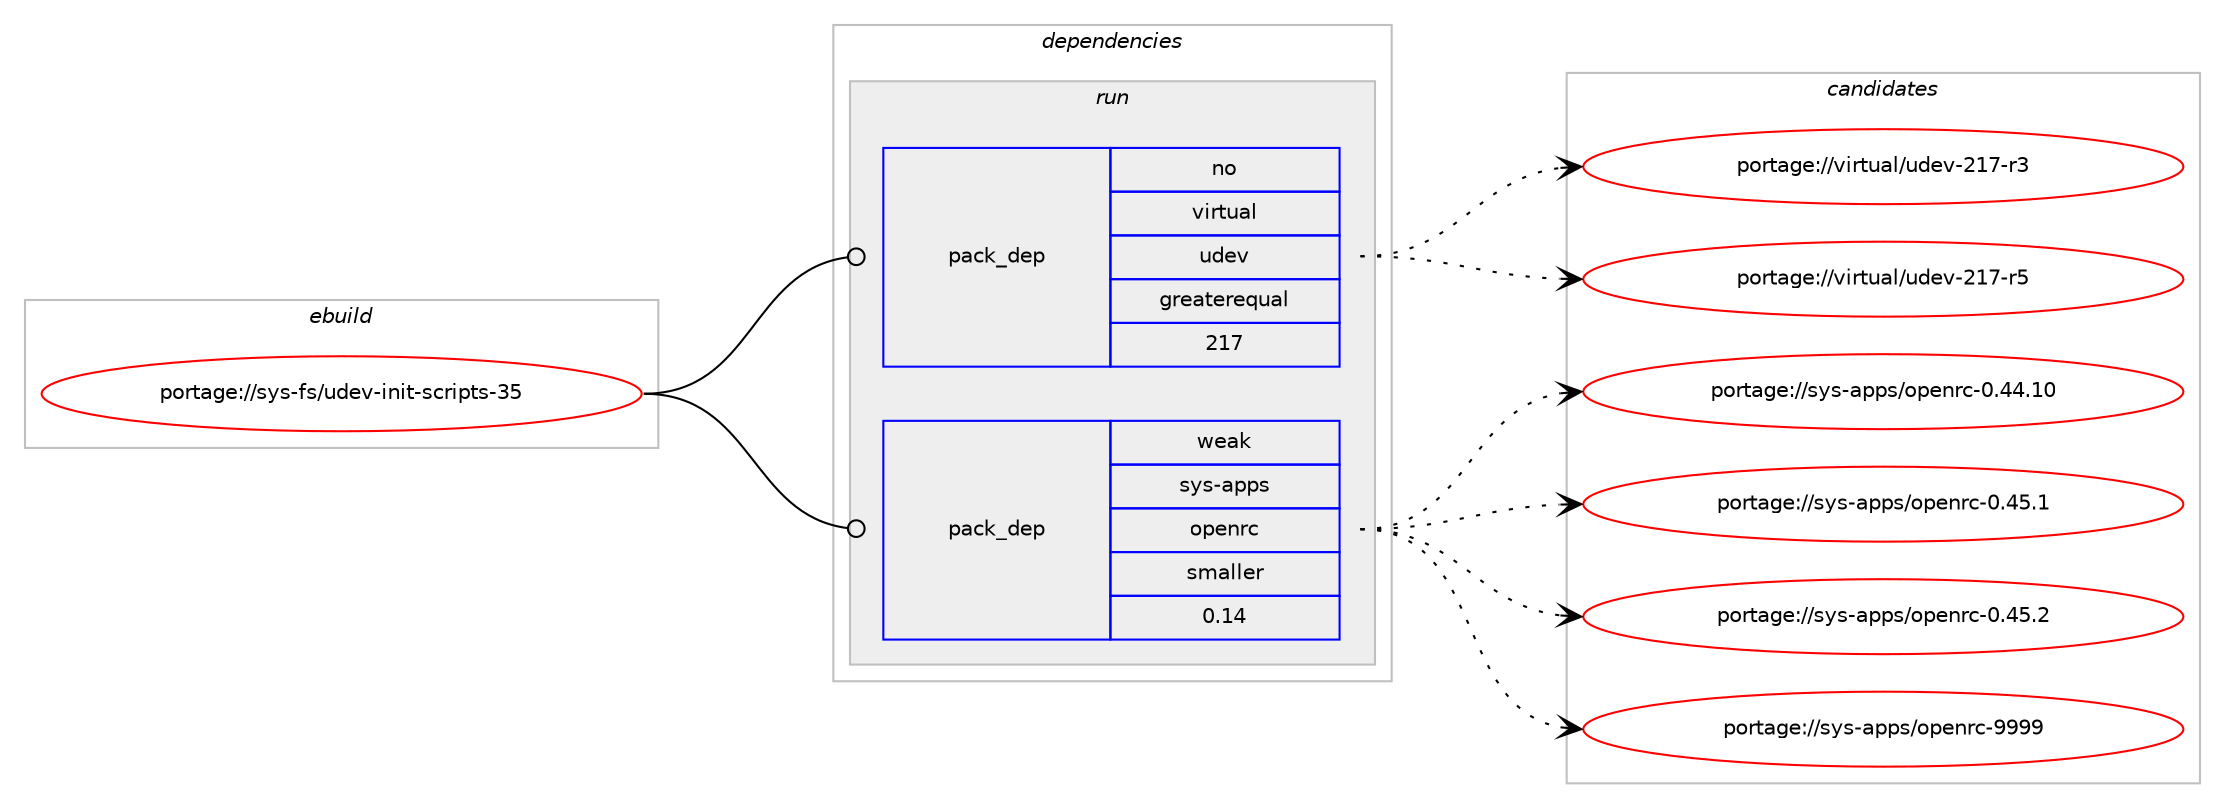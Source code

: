 digraph prolog {

# *************
# Graph options
# *************

newrank=true;
concentrate=true;
compound=true;
graph [rankdir=LR,fontname=Helvetica,fontsize=10,ranksep=1.5];#, ranksep=2.5, nodesep=0.2];
edge  [arrowhead=vee];
node  [fontname=Helvetica,fontsize=10];

# **********
# The ebuild
# **********

subgraph cluster_leftcol {
color=gray;
rank=same;
label=<<i>ebuild</i>>;
id [label="portage://sys-fs/udev-init-scripts-35", color=red, width=4, href="../sys-fs/udev-init-scripts-35.svg"];
}

# ****************
# The dependencies
# ****************

subgraph cluster_midcol {
color=gray;
label=<<i>dependencies</i>>;
subgraph cluster_compile {
fillcolor="#eeeeee";
style=filled;
label=<<i>compile</i>>;
}
subgraph cluster_compileandrun {
fillcolor="#eeeeee";
style=filled;
label=<<i>compile and run</i>>;
}
subgraph cluster_run {
fillcolor="#eeeeee";
style=filled;
label=<<i>run</i>>;
subgraph pack176 {
dependency465 [label=<<TABLE BORDER="0" CELLBORDER="1" CELLSPACING="0" CELLPADDING="4" WIDTH="220"><TR><TD ROWSPAN="6" CELLPADDING="30">pack_dep</TD></TR><TR><TD WIDTH="110">no</TD></TR><TR><TD>virtual</TD></TR><TR><TD>udev</TD></TR><TR><TD>greaterequal</TD></TR><TR><TD>217</TD></TR></TABLE>>, shape=none, color=blue];
}
id:e -> dependency465:w [weight=20,style="solid",arrowhead="odot"];
subgraph pack177 {
dependency466 [label=<<TABLE BORDER="0" CELLBORDER="1" CELLSPACING="0" CELLPADDING="4" WIDTH="220"><TR><TD ROWSPAN="6" CELLPADDING="30">pack_dep</TD></TR><TR><TD WIDTH="110">weak</TD></TR><TR><TD>sys-apps</TD></TR><TR><TD>openrc</TD></TR><TR><TD>smaller</TD></TR><TR><TD>0.14</TD></TR></TABLE>>, shape=none, color=blue];
}
id:e -> dependency466:w [weight=20,style="solid",arrowhead="odot"];
}
}

# **************
# The candidates
# **************

subgraph cluster_choices {
rank=same;
color=gray;
label=<<i>candidates</i>>;

subgraph choice176 {
color=black;
nodesep=1;
choice1181051141161179710847117100101118455049554511451 [label="portage://virtual/udev-217-r3", color=red, width=4,href="../virtual/udev-217-r3.svg"];
choice1181051141161179710847117100101118455049554511453 [label="portage://virtual/udev-217-r5", color=red, width=4,href="../virtual/udev-217-r5.svg"];
dependency465:e -> choice1181051141161179710847117100101118455049554511451:w [style=dotted,weight="100"];
dependency465:e -> choice1181051141161179710847117100101118455049554511453:w [style=dotted,weight="100"];
}
subgraph choice177 {
color=black;
nodesep=1;
choice115121115459711211211547111112101110114994548465252464948 [label="portage://sys-apps/openrc-0.44.10", color=red, width=4,href="../sys-apps/openrc-0.44.10.svg"];
choice1151211154597112112115471111121011101149945484652534649 [label="portage://sys-apps/openrc-0.45.1", color=red, width=4,href="../sys-apps/openrc-0.45.1.svg"];
choice1151211154597112112115471111121011101149945484652534650 [label="portage://sys-apps/openrc-0.45.2", color=red, width=4,href="../sys-apps/openrc-0.45.2.svg"];
choice115121115459711211211547111112101110114994557575757 [label="portage://sys-apps/openrc-9999", color=red, width=4,href="../sys-apps/openrc-9999.svg"];
dependency466:e -> choice115121115459711211211547111112101110114994548465252464948:w [style=dotted,weight="100"];
dependency466:e -> choice1151211154597112112115471111121011101149945484652534649:w [style=dotted,weight="100"];
dependency466:e -> choice1151211154597112112115471111121011101149945484652534650:w [style=dotted,weight="100"];
dependency466:e -> choice115121115459711211211547111112101110114994557575757:w [style=dotted,weight="100"];
}
}

}

